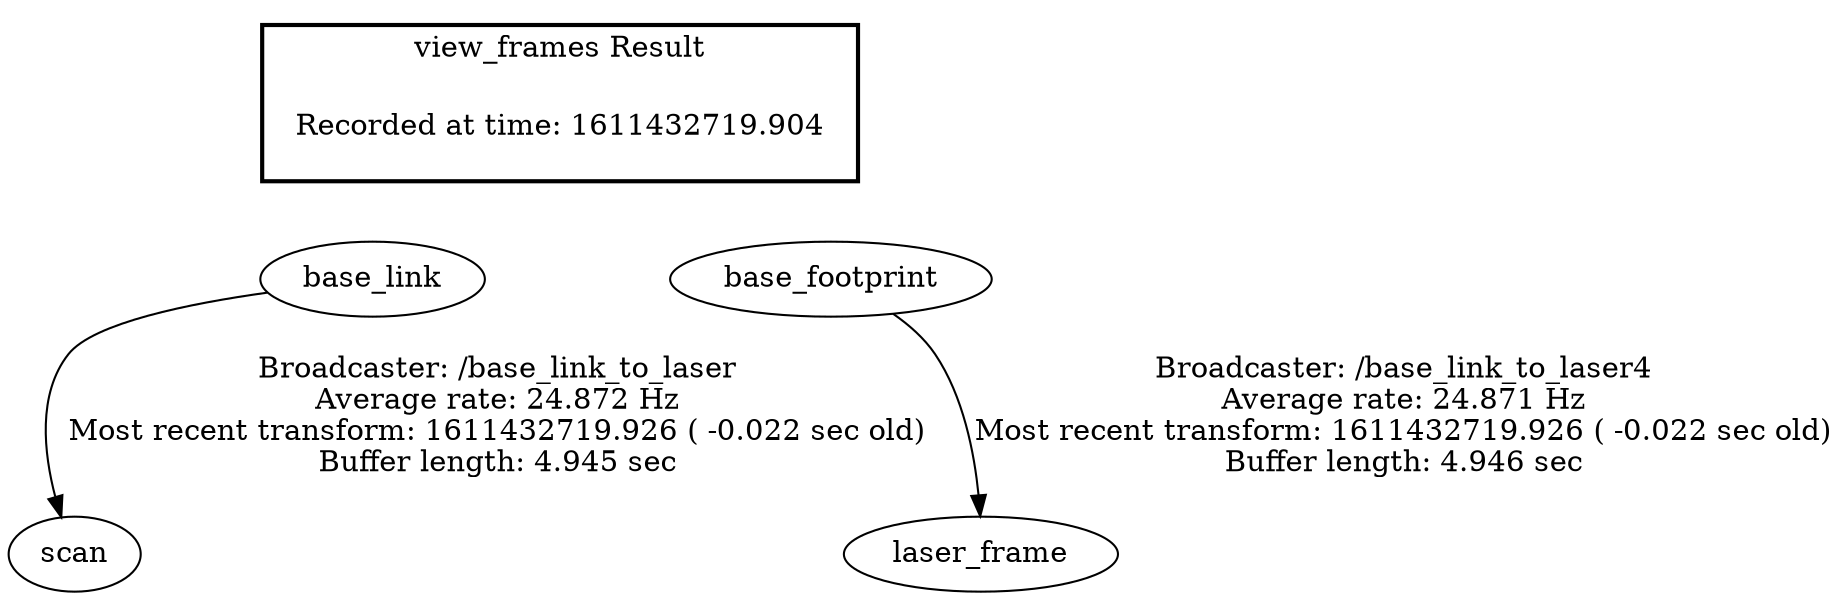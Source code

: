 digraph G {
"base_link" -> "scan"[label="Broadcaster: /base_link_to_laser\nAverage rate: 24.872 Hz\nMost recent transform: 1611432719.926 ( -0.022 sec old)\nBuffer length: 4.945 sec\n"];
"base_footprint" -> "laser_frame"[label="Broadcaster: /base_link_to_laser4\nAverage rate: 24.871 Hz\nMost recent transform: 1611432719.926 ( -0.022 sec old)\nBuffer length: 4.946 sec\n"];
edge [style=invis];
 subgraph cluster_legend { style=bold; color=black; label ="view_frames Result";
"Recorded at time: 1611432719.904"[ shape=plaintext ] ;
 }->"base_link";
edge [style=invis];
 subgraph cluster_legend { style=bold; color=black; label ="view_frames Result";
"Recorded at time: 1611432719.904"[ shape=plaintext ] ;
 }->"base_footprint";
}